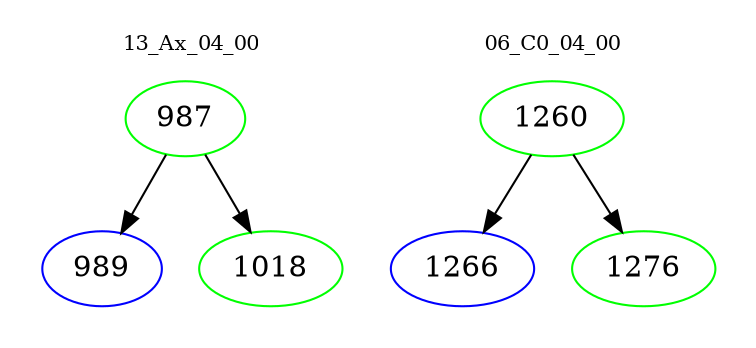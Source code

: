digraph{
subgraph cluster_0 {
color = white
label = "13_Ax_04_00";
fontsize=10;
T0_987 [label="987", color="green"]
T0_987 -> T0_989 [color="black"]
T0_989 [label="989", color="blue"]
T0_987 -> T0_1018 [color="black"]
T0_1018 [label="1018", color="green"]
}
subgraph cluster_1 {
color = white
label = "06_C0_04_00";
fontsize=10;
T1_1260 [label="1260", color="green"]
T1_1260 -> T1_1266 [color="black"]
T1_1266 [label="1266", color="blue"]
T1_1260 -> T1_1276 [color="black"]
T1_1276 [label="1276", color="green"]
}
}
